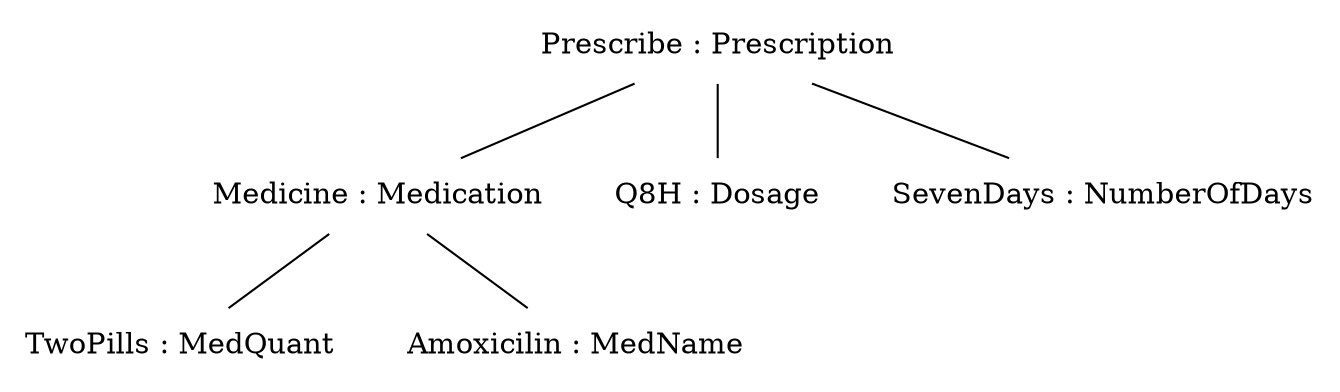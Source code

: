 graph {
n0[label = "Prescribe : Prescription", style = "solid", shape = "plaintext"] ;
n0_0[label = "Medicine : Medication", style = "solid", shape = "plaintext"] ;
n0 -- n0_0 [style = "solid"];
n0_0_0[label = "TwoPills : MedQuant", style = "solid", shape = "plaintext"] ;
n0_0 -- n0_0_0 [style = "solid"];
n1_0_0[label = "Amoxicilin : MedName", style = "solid", shape = "plaintext"] ;
n0_0 -- n1_0_0 [style = "solid"];
n1_0[label = "Q8H : Dosage", style = "solid", shape = "plaintext"] ;
n0 -- n1_0 [style = "solid"];
n2_0[label = "SevenDays : NumberOfDays", style = "solid", shape = "plaintext"] ;
n0 -- n2_0 [style = "solid"];
}